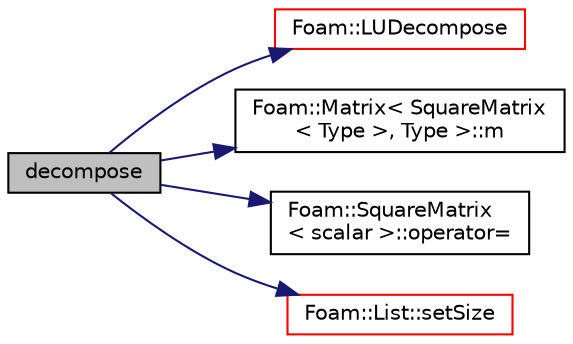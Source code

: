 digraph "decompose"
{
  bgcolor="transparent";
  edge [fontname="Helvetica",fontsize="10",labelfontname="Helvetica",labelfontsize="10"];
  node [fontname="Helvetica",fontsize="10",shape=record];
  rankdir="LR";
  Node1 [label="decompose",height=0.2,width=0.4,color="black", fillcolor="grey75", style="filled", fontcolor="black"];
  Node1 -> Node2 [color="midnightblue",fontsize="10",style="solid",fontname="Helvetica"];
  Node2 [label="Foam::LUDecompose",height=0.2,width=0.4,color="red",URL="$a10958.html#a4c90a8a26de44c9bed71aef2138ce997",tooltip="LU decompose the matrix with pivoting. "];
  Node1 -> Node3 [color="midnightblue",fontsize="10",style="solid",fontname="Helvetica"];
  Node3 [label="Foam::Matrix\< SquareMatrix\l\< Type \>, Type \>::m",height=0.2,width=0.4,color="black",URL="$a01464.html#a28db6159f26f200807be19ad57dd0340",tooltip="Return the number of rows. "];
  Node1 -> Node4 [color="midnightblue",fontsize="10",style="solid",fontname="Helvetica"];
  Node4 [label="Foam::SquareMatrix\l\< scalar \>::operator=",height=0.2,width=0.4,color="black",URL="$a02479.html#ad8d713d75fa9b365f4679567e15bbb77",tooltip="Assignment of all elements to zero. "];
  Node1 -> Node5 [color="midnightblue",fontsize="10",style="solid",fontname="Helvetica"];
  Node5 [label="Foam::List::setSize",height=0.2,width=0.4,color="red",URL="$a01387.html#aedb985ffeaf1bdbfeccc2a8730405703",tooltip="Reset size of List. "];
}
